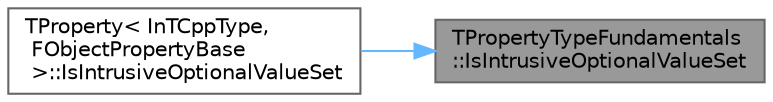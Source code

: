 digraph "TPropertyTypeFundamentals::IsIntrusiveOptionalValueSet"
{
 // INTERACTIVE_SVG=YES
 // LATEX_PDF_SIZE
  bgcolor="transparent";
  edge [fontname=Helvetica,fontsize=10,labelfontname=Helvetica,labelfontsize=10];
  node [fontname=Helvetica,fontsize=10,shape=box,height=0.2,width=0.4];
  rankdir="RL";
  Node1 [id="Node000001",label="TPropertyTypeFundamentals\l::IsIntrusiveOptionalValueSet",height=0.2,width=0.4,color="gray40", fillcolor="grey60", style="filled", fontcolor="black",tooltip=" "];
  Node1 -> Node2 [id="edge1_Node000001_Node000002",dir="back",color="steelblue1",style="solid",tooltip=" "];
  Node2 [id="Node000002",label="TProperty\< InTCppType,\l FObjectPropertyBase\l \>::IsIntrusiveOptionalValueSet",height=0.2,width=0.4,color="grey40", fillcolor="white", style="filled",URL="$d1/dc3/classTProperty.html#a7168e403392d1a1866073b4b29478bb4",tooltip=" "];
}
